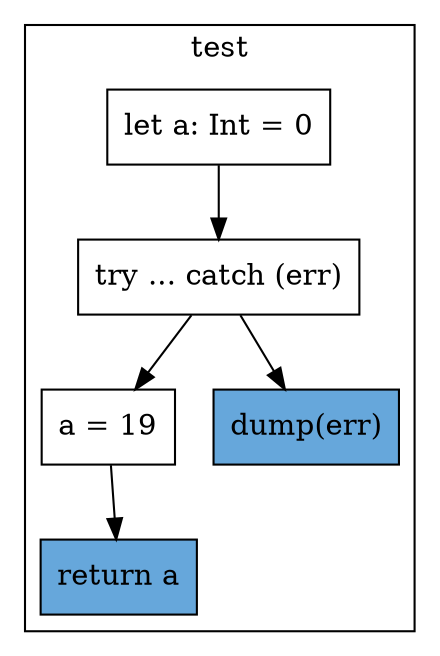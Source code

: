digraph "try-3" {
    node [shape=box];
    subgraph "cluster_test" {
        label="test";
        "test_141" [label="let a: Int = 0"];
        "test_142" [label="try ... catch (err)"];
        "test_144" [label="a = 19"];
        "test_146" [label="dump(err)",style=filled,fillcolor="#66A7DB"];
        "test_148" [label="return a",style=filled,fillcolor="#66A7DB"];
        "test_141" -> "test_142";
        "test_142" -> "test_144";
        "test_142" -> "test_146";
        "test_144" -> "test_148";
    }
}
